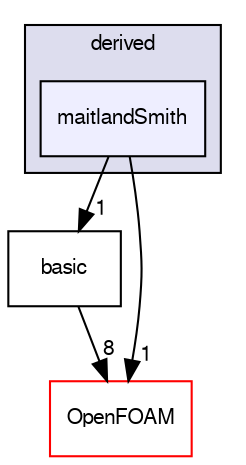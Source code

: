 digraph "src/lagrangian/molecularDynamics/potential/pairPotential/derived/maitlandSmith" {
  bgcolor=transparent;
  compound=true
  node [ fontsize="10", fontname="FreeSans"];
  edge [ labelfontsize="10", labelfontname="FreeSans"];
  subgraph clusterdir_127cbda186355f052767641ca8d002f6 {
    graph [ bgcolor="#ddddee", pencolor="black", label="derived" fontname="FreeSans", fontsize="10", URL="dir_127cbda186355f052767641ca8d002f6.html"]
  dir_f23e86718f8a049587283ae156e2fd3f [shape=box, label="maitlandSmith", style="filled", fillcolor="#eeeeff", pencolor="black", URL="dir_f23e86718f8a049587283ae156e2fd3f.html"];
  }
  dir_af06faa01f54f232122be5fb12cfebde [shape=box label="basic" URL="dir_af06faa01f54f232122be5fb12cfebde.html"];
  dir_c5473ff19b20e6ec4dfe5c310b3778a8 [shape=box label="OpenFOAM" color="red" URL="dir_c5473ff19b20e6ec4dfe5c310b3778a8.html"];
  dir_f23e86718f8a049587283ae156e2fd3f->dir_af06faa01f54f232122be5fb12cfebde [headlabel="1", labeldistance=1.5 headhref="dir_001477_001470.html"];
  dir_f23e86718f8a049587283ae156e2fd3f->dir_c5473ff19b20e6ec4dfe5c310b3778a8 [headlabel="1", labeldistance=1.5 headhref="dir_001477_001706.html"];
  dir_af06faa01f54f232122be5fb12cfebde->dir_c5473ff19b20e6ec4dfe5c310b3778a8 [headlabel="8", labeldistance=1.5 headhref="dir_001470_001706.html"];
}
